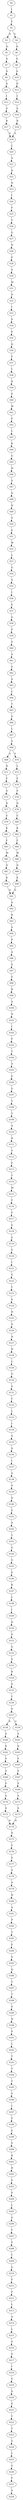 strict digraph  {
	S0 -> S1 [ label = I ];
	S1 -> S2 [ label = Y ];
	S2 -> S3 [ label = D ];
	S2 -> S4 [ label = E ];
	S3 -> S5 [ label = Q ];
	S4 -> S6 [ label = Q ];
	S5 -> S7 [ label = S ];
	S6 -> S8 [ label = S ];
	S7 -> S9 [ label = S ];
	S8 -> S10 [ label = S ];
	S9 -> S11 [ label = D ];
	S10 -> S12 [ label = D ];
	S11 -> S13 [ label = I ];
	S12 -> S14 [ label = I ];
	S13 -> S15 [ label = A ];
	S14 -> S16 [ label = A ];
	S15 -> S17 [ label = R ];
	S16 -> S18 [ label = R ];
	S17 -> S19 [ label = A ];
	S18 -> S19 [ label = A ];
	S19 -> S20 [ label = L ];
	S20 -> S21 [ label = A ];
	S21 -> S22 [ label = D ];
	S22 -> S23 [ label = N ];
	S23 -> S24 [ label = I ];
	S24 -> S25 [ label = F ];
	S25 -> S26 [ label = Y ];
	S26 -> S27 [ label = G ];
	S27 -> S28 [ label = N ];
	S28 -> S29 [ label = E ];
	S29 -> S30 [ label = A ];
	S30 -> S31 [ label = M ];
	S31 -> S32 [ label = D ];
	S32 -> S33 [ label = I ];
	S33 -> S34 [ label = S ];
	S34 -> S35 [ label = P ];
	S35 -> S36 [ label = Q ];
	S36 -> S37 [ label = F ];
	S37 -> S38 [ label = L ];
	S38 -> S39 [ label = R ];
	S39 -> S40 [ label = E ];
	S40 -> S41 [ label = W ];
	S41 -> S42 [ label = P ];
	S42 -> S43 [ label = L ];
	S43 -> S44 [ label = K ];
	S44 -> S45 [ label = G ];
	S45 -> S46 [ label = H ];
	S46 -> S47 [ label = S ];
	S47 -> S48 [ label = Q ];
	S48 -> S49 [ label = H ];
	S49 -> S50 [ label = A ];
	S50 -> S51 [ label = E ];
	S51 -> S52 [ label = W ];
	S52 -> S53 [ label = L ];
	S53 -> S54 [ label = G ];
	S54 -> S55 [ label = A ];
	S55 -> S56 [ label = I ];
	S56 -> S57 [ label = E ];
	S57 -> S58 [ label = G ];
	S58 -> S59 [ label = P ];
	S59 -> S60 [ label = V ];
	S60 -> S61 [ label = A ];
	S61 -> S62 [ label = V ];
	S62 -> S63 [ label = A ];
	S63 -> S64 [ label = L ];
	S64 -> S65 [ label = T ];
	S65 -> S66 [ label = G ];
	S66 -> S67 [ label = L ];
	S67 -> S68 [ label = V ];
	S68 -> S69 [ label = A ];
	S68 -> S70 [ label = S ];
	S69 -> S71 [ label = H ];
	S70 -> S72 [ label = L ];
	S71 -> S73 [ label = E ];
	S72 -> S74 [ label = E ];
	S73 -> S75 [ label = A ];
	S74 -> S76 [ label = P ];
	S75 -> S77 [ label = N ];
	S76 -> S78 [ label = N ];
	S77 -> S79 [ label = G ];
	S78 -> S80 [ label = G ];
	S79 -> S81 [ label = K ];
	S80 -> S82 [ label = K ];
	S81 -> S83 [ label = F ];
	S82 -> S84 [ label = F ];
	S83 -> S85 [ label = M ];
	S84 -> S86 [ label = M ];
	S85 -> S87 [ label = N ];
	S86 -> S88 [ label = N ];
	S87 -> S89 [ label = K ];
	S88 -> S90 [ label = K ];
	S89 -> S91 [ label = D ];
	S90 -> S91 [ label = D ];
	S91 -> S92 [ label = A ];
	S92 -> S93 [ label = R ];
	S93 -> S94 [ label = A ];
	S94 -> S95 [ label = P ];
	S95 -> S96 [ label = A ];
	S96 -> S97 [ label = V ];
	S97 -> S98 [ label = E ];
	S98 -> S99 [ label = R ];
	S99 -> S100 [ label = A ];
	S100 -> S101 [ label = N ];
	S101 -> S102 [ label = I ];
	S102 -> S103 [ label = F ];
	S103 -> S104 [ label = T ];
	S104 -> S105 [ label = A ];
	S105 -> S106 [ label = E ];
	S106 -> S107 [ label = G ];
	S107 -> S108 [ label = T ];
	S108 -> S109 [ label = T ];
	S109 -> S110 [ label = A ];
	S110 -> S111 [ label = N ];
	S111 -> S112 [ label = Y ];
	S112 -> S113 [ label = F ];
	S113 -> S114 [ label = T ];
	S114 -> S115 [ label = M ];
	S115 -> S116 [ label = F ];
	S116 -> S117 [ label = F ];
	S117 -> S118 [ label = G ];
	S118 -> S119 [ label = G ];
	S119 -> S120 [ label = G ];
	S120 -> S121 [ label = I ];
	S121 -> S122 [ label = G ];
	S122 -> S123 [ label = C ];
	S123 -> S124 [ label = S ];
	S124 -> S125 [ label = H ];
	S125 -> S126 [ label = S ];
	S126 -> S127 [ label = N ];
	S127 -> S128 [ label = H ];
	S128 -> S129 [ label = L ];
	S129 -> S130 [ label = G ];
	S130 -> S131 [ label = V ];
	S131 -> S132 [ label = C ];
	S132 -> S133 [ label = L ];
	S133 -> S134 [ label = I ];
	S134 -> S135 [ label = A ];
	S135 -> S136 [ label = A ];
	S136 -> S137 [ label = I ];
	S137 -> S138 [ label = A ];
	S138 -> S139 [ label = S ];
	S139 -> S140 [ label = D ];
	S140 -> S141 [ label = V ];
	S141 -> S142 [ label = A ];
	S142 -> S143 [ label = T ];
	S143 -> S144 [ label = G ];
	S144 -> S145 [ label = G ];
	S145 -> S146 [ label = E ];
	S146 -> S147 [ label = K ];
	S147 -> S148 [ label = L ];
	S148 -> S149 [ label = I ];
	S149 -> S150 [ label = D ];
	S150 -> S151 [ label = V ];
	S151 -> S152 [ label = G ];
	S152 -> S153 [ label = V ];
	S153 -> S154 [ label = K ];
	S154 -> S155 [ label = S ];
	S155 -> S156 [ label = C ];
	S156 -> S157 [ label = P ];
	S157 -> S158 [ label = R ];
	S157 -> S159 [ label = G ];
	S158 -> S160 [ label = A ];
	S159 -> S161 [ label = A ];
	S160 -> S162 [ label = D ];
	S161 -> S163 [ label = D ];
	S162 -> S164 [ label = S ];
	S163 -> S165 [ label = S ];
	S164 -> S166 [ label = A ];
	S165 -> S167 [ label = A ];
	S166 -> S168 [ label = V ];
	S167 -> S169 [ label = V ];
	S168 -> S170 [ label = A ];
	S169 -> S171 [ label = A ];
	S170 -> S172 [ label = A ];
	S171 -> S173 [ label = A ];
	S172 -> S174 [ label = N ];
	S173 -> S174 [ label = N ];
	S174 -> S175 [ label = D ];
	S175 -> S176 [ label = Y ];
	S176 -> S177 [ label = V ];
	S177 -> S178 [ label = A ];
	S178 -> S179 [ label = S ];
	S179 -> S180 [ label = H ];
	S180 -> S181 [ label = A ];
	S181 -> S182 [ label = P ];
	S182 -> S183 [ label = T ];
	S183 -> S184 [ label = P ];
	S184 -> S185 [ label = S ];
	S185 -> S186 [ label = Q ];
	S186 -> S187 [ label = T ];
	S187 -> S188 [ label = T ];
	S188 -> S189 [ label = V ];
	S189 -> S190 [ label = H ];
	S190 -> S191 [ label = P ];
	S191 -> S192 [ label = L ];
	S192 -> S193 [ label = T ];
	S193 -> S194 [ label = T ];
	S194 -> S195 [ label = T ];
	S195 -> S196 [ label = G ];
	S196 -> S197 [ label = I ];
	S197 -> S198 [ label = V ];
	S198 -> S199 [ label = E ];
	S199 -> S200 [ label = V ];
	S200 -> S201 [ label = K ];
	S201 -> S202 [ label = R ];
	S202 -> S203 [ label = P ];
	S203 -> S204 [ label = P ];
	S204 -> S205 [ label = L ];
	S205 -> S206 [ label = G ];
	S206 -> S207 [ label = F ];
	S207 -> S208 [ label = Y ];
	S208 -> S209 [ label = L ];
	S209 -> S210 [ label = G ];
	S210 -> S211 [ label = F ];
	S211 -> S212 [ label = F ];
	S212 -> S213 [ label = L ];
	S213 -> S214 [ label = A ];
	S214 -> S215 [ label = L ];
	S215 -> S216 [ label = G ];
	S216 -> S217 [ label = V ];
	S217 -> S218 [ label = I ];
	S218 -> S219 [ label = G ];
	S219 -> S220 [ label = G ];
	S220 -> S221 [ label = V ];
	S221 -> S222 [ label = C ];
	S222 -> S223 [ label = T ];
	S223 -> S224 [ label = G ];
	S224 -> S225 [ label = L ];
	S225 -> S226 [ label = G ];
	S226 -> S227 [ label = F ];
	S227 -> S228 [ label = S ];
}
